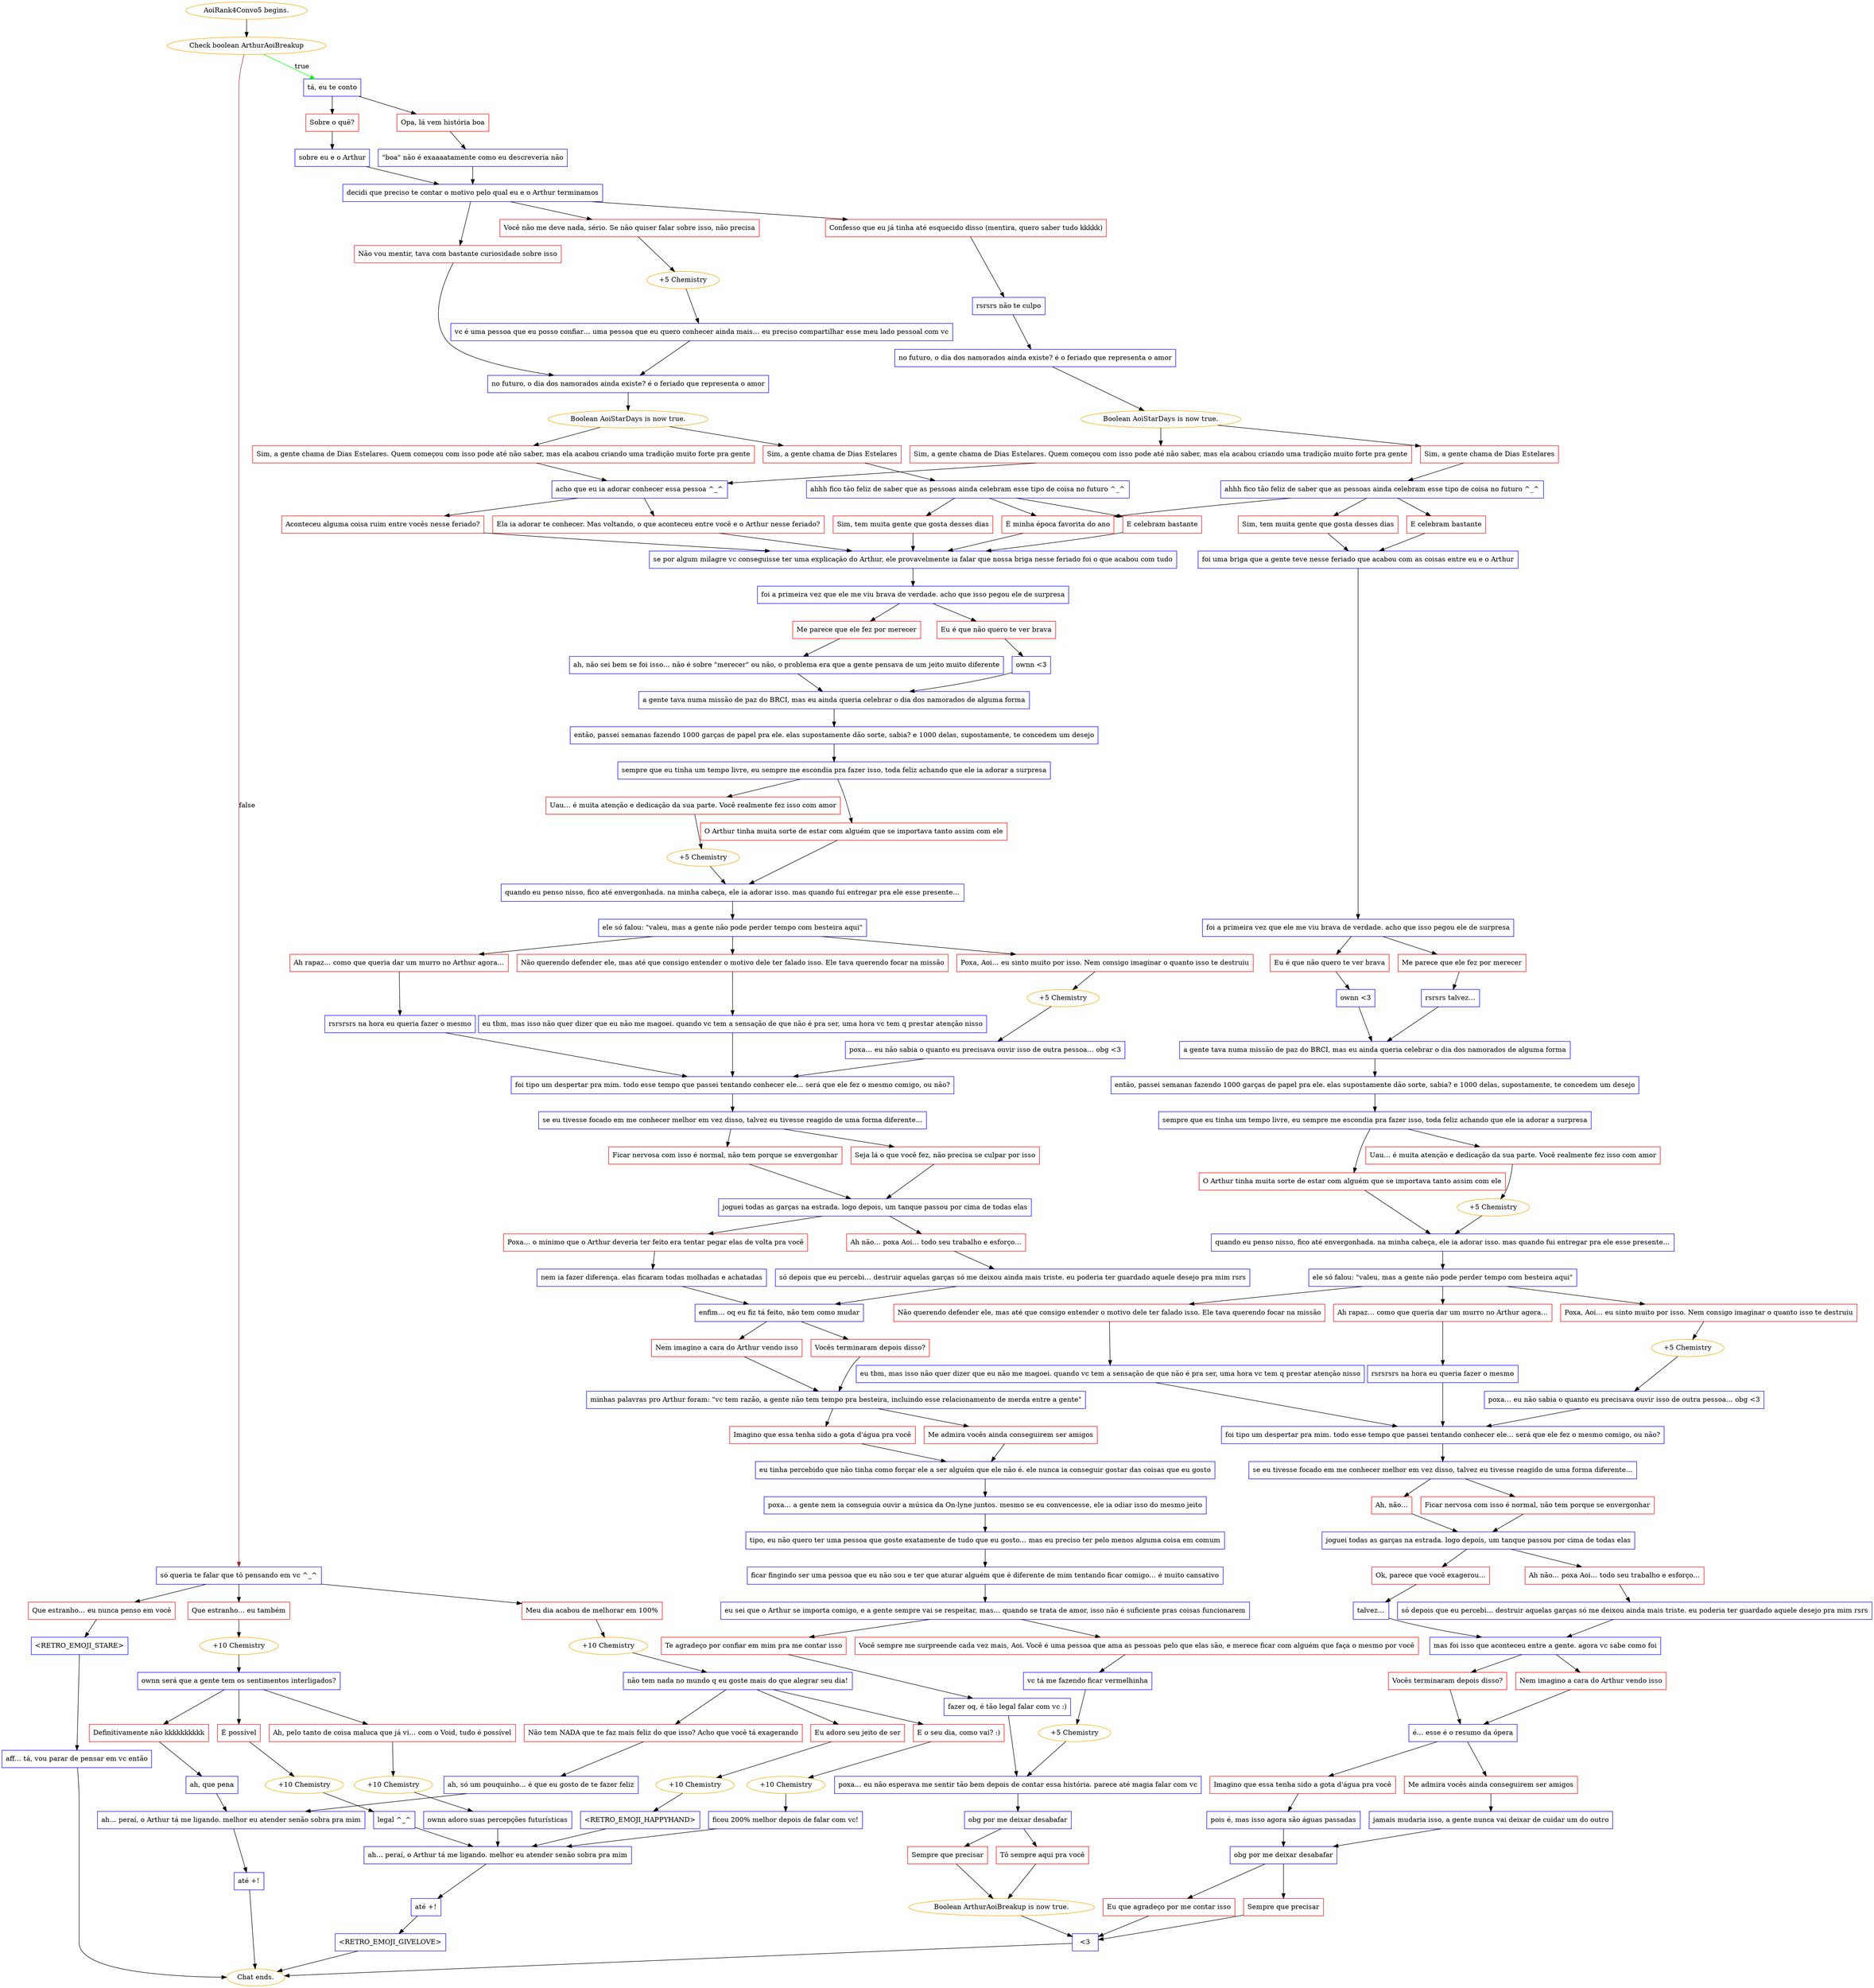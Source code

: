 digraph {
	"AoiRank4Convo5 begins." [color=orange];
		"AoiRank4Convo5 begins." -> j978891915;
	j978891915 [label="Check boolean ArthurAoiBreakup",color=orange];
		j978891915 -> j2116461668 [label=true,color=green];
		j978891915 -> j1728920825 [label=false,color=brown];
	j2116461668 [label="tá, eu te conto",shape=box,color=blue];
		j2116461668 -> j4184113052;
		j2116461668 -> j2890511870;
	j1728920825 [label="só queria te falar que tô pensando em vc ^_^",shape=box,color=blue];
		j1728920825 -> j2362097863;
		j1728920825 -> j568982147;
		j1728920825 -> j231867823;
	j4184113052 [label="Sobre o quê?",shape=box,color=red];
		j4184113052 -> j2254886586;
	j2890511870 [label="Opa, lá vem história boa",shape=box,color=red];
		j2890511870 -> j1763974604;
	j2362097863 [label="Meu dia acabou de melhorar em 100%",shape=box,color=red];
		j2362097863 -> j2257786687;
	j568982147 [label="Que estranho… eu também",shape=box,color=red];
		j568982147 -> j1440737677;
	j231867823 [label="Que estranho… eu nunca penso em você",shape=box,color=red];
		j231867823 -> j3248363400;
	j2254886586 [label="sobre eu e o Arthur",shape=box,color=blue];
		j2254886586 -> j763214528;
	j1763974604 [label="\"boa\" não é exaaaatamente como eu descreveria não",shape=box,color=blue];
		j1763974604 -> j763214528;
	j2257786687 [label="+10 Chemistry",color=orange];
		j2257786687 -> j1588518229;
	j1440737677 [label="+10 Chemistry",color=orange];
		j1440737677 -> j2963417893;
	j3248363400 [label="<RETRO_EMOJI_STARE>",shape=box,color=blue];
		j3248363400 -> j3361242065;
	j763214528 [label="decidi que preciso te contar o motivo pelo qual eu e o Arthur terminamos",shape=box,color=blue];
		j763214528 -> j2122614737;
		j763214528 -> j3410557861;
		j763214528 -> j1725231291;
	j1588518229 [label="não tem nada no mundo q eu goste mais do que alegrar seu dia!",shape=box,color=blue];
		j1588518229 -> j2732612247;
		j1588518229 -> j523558751;
		j1588518229 -> j428869753;
	j2963417893 [label="ownn será que a gente tem os sentimentos interligados?",shape=box,color=blue];
		j2963417893 -> j2671620442;
		j2963417893 -> j3450727583;
		j2963417893 -> j2525323233;
	j3361242065 [label="aff… tá, vou parar de pensar em vc então",shape=box,color=blue];
		j3361242065 -> "Chat ends.";
	j2122614737 [label="Você não me deve nada, sério. Se não quiser falar sobre isso, não precisa",shape=box,color=red];
		j2122614737 -> j2288885555;
	j3410557861 [label="Não vou mentir, tava com bastante curiosidade sobre isso",shape=box,color=red];
		j3410557861 -> j1986938289;
	j1725231291 [label="Confesso que eu já tinha até esquecido disso (mentira, quero saber tudo kkkkk)",shape=box,color=red];
		j1725231291 -> j341618420;
	j2732612247 [label="Eu adoro seu jeito de ser",shape=box,color=red];
		j2732612247 -> j3127642535;
	j523558751 [label="E o seu dia, como vai? :)",shape=box,color=red];
		j523558751 -> j3630469714;
	j428869753 [label="Não tem NADA que te faz mais feliz do que isso? Acho que você tá exagerando",shape=box,color=red];
		j428869753 -> j3479170672;
	j2671620442 [label="Definitivamente não kkkkkkkkkk",shape=box,color=red];
		j2671620442 -> j3958706971;
	j3450727583 [label="Ah, pelo tanto de coisa maluca que já vi… com o Void, tudo é possível",shape=box,color=red];
		j3450727583 -> j3108582161;
	j2525323233 [label="É possível",shape=box,color=red];
		j2525323233 -> j1257959248;
	"Chat ends." [color=orange];
	j2288885555 [label="+5 Chemistry",color=orange];
		j2288885555 -> j498932335;
	j1986938289 [label="no futuro, o dia dos namorados ainda existe? é o feriado que representa o amor",shape=box,color=blue];
		j1986938289 -> j2673493295;
	j341618420 [label="rsrsrs não te culpo",shape=box,color=blue];
		j341618420 -> j2218582350;
	j3127642535 [label="+10 Chemistry",color=orange];
		j3127642535 -> j2387791995;
	j3630469714 [label="+10 Chemistry",color=orange];
		j3630469714 -> j2325073061;
	j3479170672 [label="ah, só um pouquinho… é que eu gosto de te fazer feliz",shape=box,color=blue];
		j3479170672 -> j4284916065;
	j3958706971 [label="ah, que pena",shape=box,color=blue];
		j3958706971 -> j4284916065;
	j3108582161 [label="+10 Chemistry",color=orange];
		j3108582161 -> j3705075079;
	j1257959248 [label="+10 Chemistry",color=orange];
		j1257959248 -> j2183704905;
	j498932335 [label="vc é uma pessoa que eu posso confiar… uma pessoa que eu quero conhecer ainda mais… eu preciso compartilhar esse meu lado pessoal com vc",shape=box,color=blue];
		j498932335 -> j1986938289;
	j2673493295 [label="Boolean AoiStarDays is now true.",color=orange];
		j2673493295 -> j2550460488;
		j2673493295 -> j183838832;
	j2218582350 [label="no futuro, o dia dos namorados ainda existe? é o feriado que representa o amor",shape=box,color=blue];
		j2218582350 -> j3531613683;
	j2387791995 [label="<RETRO_EMOJI_HAPPYHAND>",shape=box,color=blue];
		j2387791995 -> j1344664685;
	j2325073061 [label="ficou 200% melhor depois de falar com vc!",shape=box,color=blue];
		j2325073061 -> j1344664685;
	j4284916065 [label="ah… peraí, o Arthur tá me ligando. melhor eu atender senão sobra pra mim",shape=box,color=blue];
		j4284916065 -> j3171013768;
	j3705075079 [label="ownn adoro suas percepções futurísticas",shape=box,color=blue];
		j3705075079 -> j1344664685;
	j2183704905 [label="legal ^_^",shape=box,color=blue];
		j2183704905 -> j1344664685;
	j2550460488 [label="Sim, a gente chama de Dias Estelares",shape=box,color=red];
		j2550460488 -> j3805375975;
	j183838832 [label="Sim, a gente chama de Dias Estelares. Quem começou com isso pode até não saber, mas ela acabou criando uma tradição muito forte pra gente",shape=box,color=red];
		j183838832 -> j810002589;
	j3531613683 [label="Boolean AoiStarDays is now true.",color=orange];
		j3531613683 -> j1212797139;
		j3531613683 -> j4071880690;
	j1344664685 [label="ah… peraí, o Arthur tá me ligando. melhor eu atender senão sobra pra mim",shape=box,color=blue];
		j1344664685 -> j4285994588;
	j3171013768 [label="até +!",shape=box,color=blue];
		j3171013768 -> "Chat ends.";
	j3805375975 [label="ahhh fico tão feliz de saber que as pessoas ainda celebram esse tipo de coisa no futuro ^_^",shape=box,color=blue];
		j3805375975 -> j3627968435;
		j3805375975 -> j1326058987;
		j3805375975 -> j2252919769;
	j810002589 [label="acho que eu ia adorar conhecer essa pessoa ^_^",shape=box,color=blue];
		j810002589 -> j1711399034;
		j810002589 -> j1110768343;
	j1212797139 [label="Sim, a gente chama de Dias Estelares",shape=box,color=red];
		j1212797139 -> j2599918066;
	j4071880690 [label="Sim, a gente chama de Dias Estelares. Quem começou com isso pode até não saber, mas ela acabou criando uma tradição muito forte pra gente",shape=box,color=red];
		j4071880690 -> j810002589;
	j4285994588 [label="até +!",shape=box,color=blue];
		j4285994588 -> j3455463371;
	j3627968435 [label="E celebram bastante",shape=box,color=red];
		j3627968435 -> j13507931;
	j1326058987 [label="Sim, tem muita gente que gosta desses dias",shape=box,color=red];
		j1326058987 -> j13507931;
	j2252919769 [label="É minha época favorita do ano",shape=box,color=red];
		j2252919769 -> j13507931;
	j1711399034 [label="Ela ia adorar te conhecer. Mas voltando, o que aconteceu entre você e o Arthur nesse feriado?",shape=box,color=red];
		j1711399034 -> j13507931;
	j1110768343 [label="Aconteceu alguma coisa ruim entre vocês nesse feriado?",shape=box,color=red];
		j1110768343 -> j13507931;
	j2599918066 [label="ahhh fico tão feliz de saber que as pessoas ainda celebram esse tipo de coisa no futuro ^_^",shape=box,color=blue];
		j2599918066 -> j2252919769;
		j2599918066 -> j1329975374;
		j2599918066 -> j2576422855;
	j3455463371 [label="<RETRO_EMOJI_GIVELOVE>",shape=box,color=blue];
		j3455463371 -> "Chat ends.";
	j13507931 [label="se por algum milagre vc conseguisse ter uma explicação do Arthur, ele provavelmente ia falar que nossa briga nesse feriado foi o que acabou com tudo",shape=box,color=blue];
		j13507931 -> j1041555671;
	j1329975374 [label="Sim, tem muita gente que gosta desses dias",shape=box,color=red];
		j1329975374 -> j3675558112;
	j2576422855 [label="E celebram bastante",shape=box,color=red];
		j2576422855 -> j3675558112;
	j1041555671 [label="foi a primeira vez que ele me viu brava de verdade. acho que isso pegou ele de surpresa",shape=box,color=blue];
		j1041555671 -> j3781838361;
		j1041555671 -> j4002516066;
	j3675558112 [label="foi uma briga que a gente teve nesse feriado que acabou com as coisas entre eu e o Arthur",shape=box,color=blue];
		j3675558112 -> j1103526182;
	j3781838361 [label="Eu é que não quero te ver brava",shape=box,color=red];
		j3781838361 -> j4050893111;
	j4002516066 [label="Me parece que ele fez por merecer",shape=box,color=red];
		j4002516066 -> j623838105;
	j1103526182 [label="foi a primeira vez que ele me viu brava de verdade. acho que isso pegou ele de surpresa",shape=box,color=blue];
		j1103526182 -> j461322826;
		j1103526182 -> j3046351514;
	j4050893111 [label="ownn <3",shape=box,color=blue];
		j4050893111 -> j1880827230;
	j623838105 [label="ah, não sei bem se foi isso… não é sobre \"merecer\" ou não, o problema era que a gente pensava de um jeito muito diferente",shape=box,color=blue];
		j623838105 -> j1880827230;
	j461322826 [label="Eu é que não quero te ver brava",shape=box,color=red];
		j461322826 -> j2766774304;
	j3046351514 [label="Me parece que ele fez por merecer",shape=box,color=red];
		j3046351514 -> j1113965944;
	j1880827230 [label="a gente tava numa missão de paz do BRCI, mas eu ainda queria celebrar o dia dos namorados de alguma forma",shape=box,color=blue];
		j1880827230 -> j2237301382;
	j2766774304 [label="ownn <3",shape=box,color=blue];
		j2766774304 -> j101077594;
	j1113965944 [label="rsrsrs talvez…",shape=box,color=blue];
		j1113965944 -> j101077594;
	j2237301382 [label="então, passei semanas fazendo 1000 garças de papel pra ele. elas supostamente dão sorte, sabia? e 1000 delas, supostamente, te concedem um desejo",shape=box,color=blue];
		j2237301382 -> j2576210104;
	j101077594 [label="a gente tava numa missão de paz do BRCI, mas eu ainda queria celebrar o dia dos namorados de alguma forma",shape=box,color=blue];
		j101077594 -> j2119401324;
	j2576210104 [label="sempre que eu tinha um tempo livre, eu sempre me escondia pra fazer isso, toda feliz achando que ele ia adorar a surpresa",shape=box,color=blue];
		j2576210104 -> j1276517751;
		j2576210104 -> j724664347;
	j2119401324 [label="então, passei semanas fazendo 1000 garças de papel pra ele. elas supostamente dão sorte, sabia? e 1000 delas, supostamente, te concedem um desejo",shape=box,color=blue];
		j2119401324 -> j2346910140;
	j1276517751 [label="Uau… é muita atenção e dedicação da sua parte. Você realmente fez isso com amor",shape=box,color=red];
		j1276517751 -> j3258007000;
	j724664347 [label="O Arthur tinha muita sorte de estar com alguém que se importava tanto assim com ele",shape=box,color=red];
		j724664347 -> j4094557833;
	j2346910140 [label="sempre que eu tinha um tempo livre, eu sempre me escondia pra fazer isso, toda feliz achando que ele ia adorar a surpresa",shape=box,color=blue];
		j2346910140 -> j3344209814;
		j2346910140 -> j3308335884;
	j3258007000 [label="+5 Chemistry",color=orange];
		j3258007000 -> j4094557833;
	j4094557833 [label="quando eu penso nisso, fico até envergonhada. na minha cabeça, ele ia adorar isso. mas quando fui entregar pra ele esse presente…",shape=box,color=blue];
		j4094557833 -> j3815628895;
	j3344209814 [label="Uau… é muita atenção e dedicação da sua parte. Você realmente fez isso com amor",shape=box,color=red];
		j3344209814 -> j2953418893;
	j3308335884 [label="O Arthur tinha muita sorte de estar com alguém que se importava tanto assim com ele",shape=box,color=red];
		j3308335884 -> j282048232;
	j3815628895 [label="ele só falou: \"valeu, mas a gente não pode perder tempo com besteira aqui\"",shape=box,color=blue];
		j3815628895 -> j1725692122;
		j3815628895 -> j3783573518;
		j3815628895 -> j2477762180;
	j2953418893 [label="+5 Chemistry",color=orange];
		j2953418893 -> j282048232;
	j282048232 [label="quando eu penso nisso, fico até envergonhada. na minha cabeça, ele ia adorar isso. mas quando fui entregar pra ele esse presente…",shape=box,color=blue];
		j282048232 -> j3288798808;
	j1725692122 [label="Ah rapaz… como que queria dar um murro no Arthur agora…",shape=box,color=red];
		j1725692122 -> j1522635570;
	j3783573518 [label="Poxa, Aoi… eu sinto muito por isso. Nem consigo imaginar o quanto isso te destruiu",shape=box,color=red];
		j3783573518 -> j181244927;
	j2477762180 [label="Não querendo defender ele, mas até que consigo entender o motivo dele ter falado isso. Ele tava querendo focar na missão",shape=box,color=red];
		j2477762180 -> j1962541825;
	j3288798808 [label="ele só falou: \"valeu, mas a gente não pode perder tempo com besteira aqui\"",shape=box,color=blue];
		j3288798808 -> j3322251727;
		j3288798808 -> j2847002421;
		j3288798808 -> j286445145;
	j1522635570 [label="rsrsrsrs na hora eu queria fazer o mesmo",shape=box,color=blue];
		j1522635570 -> j2034960455;
	j181244927 [label="+5 Chemistry",color=orange];
		j181244927 -> j2638430093;
	j1962541825 [label="eu tbm, mas isso não quer dizer que eu não me magoei. quando vc tem a sensação de que não é pra ser, uma hora vc tem q prestar atenção nisso",shape=box,color=blue];
		j1962541825 -> j2034960455;
	j3322251727 [label="Não querendo defender ele, mas até que consigo entender o motivo dele ter falado isso. Ele tava querendo focar na missão",shape=box,color=red];
		j3322251727 -> j1358674709;
	j2847002421 [label="Poxa, Aoi… eu sinto muito por isso. Nem consigo imaginar o quanto isso te destruiu",shape=box,color=red];
		j2847002421 -> j3450210385;
	j286445145 [label="Ah rapaz… como que queria dar um murro no Arthur agora…",shape=box,color=red];
		j286445145 -> j4261763511;
	j2034960455 [label="foi tipo um despertar pra mim. todo esse tempo que passei tentando conhecer ele… será que ele fez o mesmo comigo, ou não?",shape=box,color=blue];
		j2034960455 -> j3509385886;
	j2638430093 [label="poxa… eu não sabia o quanto eu precisava ouvir isso de outra pessoa… obg <3",shape=box,color=blue];
		j2638430093 -> j2034960455;
	j1358674709 [label="eu tbm, mas isso não quer dizer que eu não me magoei. quando vc tem a sensação de que não é pra ser, uma hora vc tem q prestar atenção nisso",shape=box,color=blue];
		j1358674709 -> j1066773425;
	j3450210385 [label="+5 Chemistry",color=orange];
		j3450210385 -> j925168462;
	j4261763511 [label="rsrsrsrs na hora eu queria fazer o mesmo",shape=box,color=blue];
		j4261763511 -> j1066773425;
	j3509385886 [label="se eu tivesse focado em me conhecer melhor em vez disso, talvez eu tivesse reagido de uma forma diferente…",shape=box,color=blue];
		j3509385886 -> j1149920652;
		j3509385886 -> j4242705128;
	j1066773425 [label="foi tipo um despertar pra mim. todo esse tempo que passei tentando conhecer ele… será que ele fez o mesmo comigo, ou não?",shape=box,color=blue];
		j1066773425 -> j676775168;
	j925168462 [label="poxa… eu não sabia o quanto eu precisava ouvir isso de outra pessoa… obg <3",shape=box,color=blue];
		j925168462 -> j1066773425;
	j1149920652 [label="Ficar nervosa com isso é normal, não tem porque se envergonhar",shape=box,color=red];
		j1149920652 -> j1992801240;
	j4242705128 [label="Seja lá o que você fez, não precisa se culpar por isso",shape=box,color=red];
		j4242705128 -> j1992801240;
	j676775168 [label="se eu tivesse focado em me conhecer melhor em vez disso, talvez eu tivesse reagido de uma forma diferente…",shape=box,color=blue];
		j676775168 -> j2499053235;
		j676775168 -> j1185338713;
	j1992801240 [label="joguei todas as garças na estrada. logo depois, um tanque passou por cima de todas elas",shape=box,color=blue];
		j1992801240 -> j3433794294;
		j1992801240 -> j995812991;
	j2499053235 [label="Ah, não…",shape=box,color=red];
		j2499053235 -> j4171484159;
	j1185338713 [label="Ficar nervosa com isso é normal, não tem porque se envergonhar",shape=box,color=red];
		j1185338713 -> j4171484159;
	j3433794294 [label="Ah não… poxa Aoi… todo seu trabalho e esforço…",shape=box,color=red];
		j3433794294 -> j404544086;
	j995812991 [label="Poxa… o mínimo que o Arthur deveria ter feito era tentar pegar elas de volta pra você",shape=box,color=red];
		j995812991 -> j11796345;
	j4171484159 [label="joguei todas as garças na estrada. logo depois, um tanque passou por cima de todas elas",shape=box,color=blue];
		j4171484159 -> j2706539399;
		j4171484159 -> j3942575878;
	j404544086 [label="só depois que eu percebi… destruir aquelas garças só me deixou ainda mais triste. eu poderia ter guardado aquele desejo pra mim rsrs",shape=box,color=blue];
		j404544086 -> j2303308523;
	j11796345 [label="nem ia fazer diferença. elas ficaram todas molhadas e achatadas",shape=box,color=blue];
		j11796345 -> j2303308523;
	j2706539399 [label="Ah não… poxa Aoi… todo seu trabalho e esforço…",shape=box,color=red];
		j2706539399 -> j903059362;
	j3942575878 [label="Ok, parece que você exagerou…",shape=box,color=red];
		j3942575878 -> j3221416190;
	j2303308523 [label="enfim… oq eu fiz tá feito, não tem como mudar",shape=box,color=blue];
		j2303308523 -> j3644934606;
		j2303308523 -> j2063276309;
	j903059362 [label="só depois que eu percebi… destruir aquelas garças só me deixou ainda mais triste. eu poderia ter guardado aquele desejo pra mim rsrs",shape=box,color=blue];
		j903059362 -> j2332755905;
	j3221416190 [label="talvez…",shape=box,color=blue];
		j3221416190 -> j2332755905;
	j3644934606 [label="Vocês terminaram depois disso?",shape=box,color=red];
		j3644934606 -> j3003870152;
	j2063276309 [label="Nem imagino a cara do Arthur vendo isso",shape=box,color=red];
		j2063276309 -> j3003870152;
	j2332755905 [label="mas foi isso que aconteceu entre a gente. agora vc sabe como foi",shape=box,color=blue];
		j2332755905 -> j1331711862;
		j2332755905 -> j2311433863;
	j3003870152 [label="minhas palavras pro Arthur foram: \"vc tem razão, a gente não tem tempo pra besteira, incluindo esse relacionamento de merda entre a gente\"",shape=box,color=blue];
		j3003870152 -> j4058859535;
		j3003870152 -> j661273602;
	j1331711862 [label="Vocês terminaram depois disso?",shape=box,color=red];
		j1331711862 -> j4282589059;
	j2311433863 [label="Nem imagino a cara do Arthur vendo isso",shape=box,color=red];
		j2311433863 -> j4282589059;
	j4058859535 [label="Me admira vocês ainda conseguirem ser amigos",shape=box,color=red];
		j4058859535 -> j278891557;
	j661273602 [label="Imagino que essa tenha sido a gota d'água pra você",shape=box,color=red];
		j661273602 -> j278891557;
	j4282589059 [label="é… esse é o resumo da ópera",shape=box,color=blue];
		j4282589059 -> j3115364140;
		j4282589059 -> j1953429986;
	j278891557 [label="eu tinha percebido que não tinha como forçar ele a ser alguém que ele não é. ele nunca ia conseguir gostar das coisas que eu gosto",shape=box,color=blue];
		j278891557 -> j1773440543;
	j3115364140 [label="Me admira vocês ainda conseguirem ser amigos",shape=box,color=red];
		j3115364140 -> j2346644511;
	j1953429986 [label="Imagino que essa tenha sido a gota d'água pra você",shape=box,color=red];
		j1953429986 -> j2079762544;
	j1773440543 [label="poxa… a gente nem ia conseguia ouvir a música da On-lyne juntos. mesmo se eu convencesse, ele ia odiar isso do mesmo jeito",shape=box,color=blue];
		j1773440543 -> j3138799756;
	j2346644511 [label="jamais mudaria isso, a gente nunca vai deixar de cuidar um do outro",shape=box,color=blue];
		j2346644511 -> j511305112;
	j2079762544 [label="pois é, mas isso agora são águas passadas",shape=box,color=blue];
		j2079762544 -> j511305112;
	j3138799756 [label="tipo, eu não quero ter uma pessoa que goste exatamente de tudo que eu gosto… mas eu preciso ter pelo menos alguma coisa em comum",shape=box,color=blue];
		j3138799756 -> j2851718807;
	j511305112 [label="obg por me deixar desabafar",shape=box,color=blue];
		j511305112 -> j277148292;
		j511305112 -> j1501166778;
	j2851718807 [label="ficar fingindo ser uma pessoa que eu não sou e ter que aturar alguém que é diferente de mim tentando ficar comigo… é muito cansativo",shape=box,color=blue];
		j2851718807 -> j2764861269;
	j277148292 [label="Sempre que precisar",shape=box,color=red];
		j277148292 -> j1841680728;
	j1501166778 [label="Eu que agradeço por me contar isso",shape=box,color=red];
		j1501166778 -> j1841680728;
	j2764861269 [label="eu sei que o Arthur se importa comigo, e a gente sempre vai se respeitar, mas… quando se trata de amor, isso não é suficiente pras coisas funcionarem",shape=box,color=blue];
		j2764861269 -> j1501854542;
		j2764861269 -> j114453416;
	j1841680728 [label="<3",shape=box,color=blue];
		j1841680728 -> "Chat ends.";
	j1501854542 [label="Te agradeço por confiar em mim pra me contar isso",shape=box,color=red];
		j1501854542 -> j1931892369;
	j114453416 [label="Você sempre me surpreende cada vez mais, Aoi. Você é uma pessoa que ama as pessoas pelo que elas são, e merece ficar com alguém que faça o mesmo por você",shape=box,color=red];
		j114453416 -> j2168098054;
	j1931892369 [label="fazer oq, é tão legal falar com vc :)",shape=box,color=blue];
		j1931892369 -> j1004578434;
	j2168098054 [label="vc tá me fazendo ficar vermelhinha",shape=box,color=blue];
		j2168098054 -> j3658294947;
	j1004578434 [label="poxa… eu não esperava me sentir tão bem depois de contar essa história. parece até magia falar com vc",shape=box,color=blue];
		j1004578434 -> j3316351779;
	j3658294947 [label="+5 Chemistry",color=orange];
		j3658294947 -> j1004578434;
	j3316351779 [label="obg por me deixar desabafar",shape=box,color=blue];
		j3316351779 -> j2165714008;
		j3316351779 -> j761533364;
	j2165714008 [label="Tô sempre aqui pra você",shape=box,color=red];
		j2165714008 -> j242659642;
	j761533364 [label="Sempre que precisar",shape=box,color=red];
		j761533364 -> j242659642;
	j242659642 [label="Boolean ArthurAoiBreakup is now true.",color=orange];
		j242659642 -> j1841680728;
}